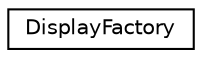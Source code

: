digraph "Graphical Class Hierarchy"
{
 // LATEX_PDF_SIZE
  edge [fontname="Helvetica",fontsize="10",labelfontname="Helvetica",labelfontsize="10"];
  node [fontname="Helvetica",fontsize="10",shape=record];
  rankdir="LR";
  Node0 [label="DisplayFactory",height=0.2,width=0.4,color="black", fillcolor="white", style="filled",URL="$classDisplayFactory.html",tooltip="Lớp factory để tạo đối tượng hiển thị."];
}
